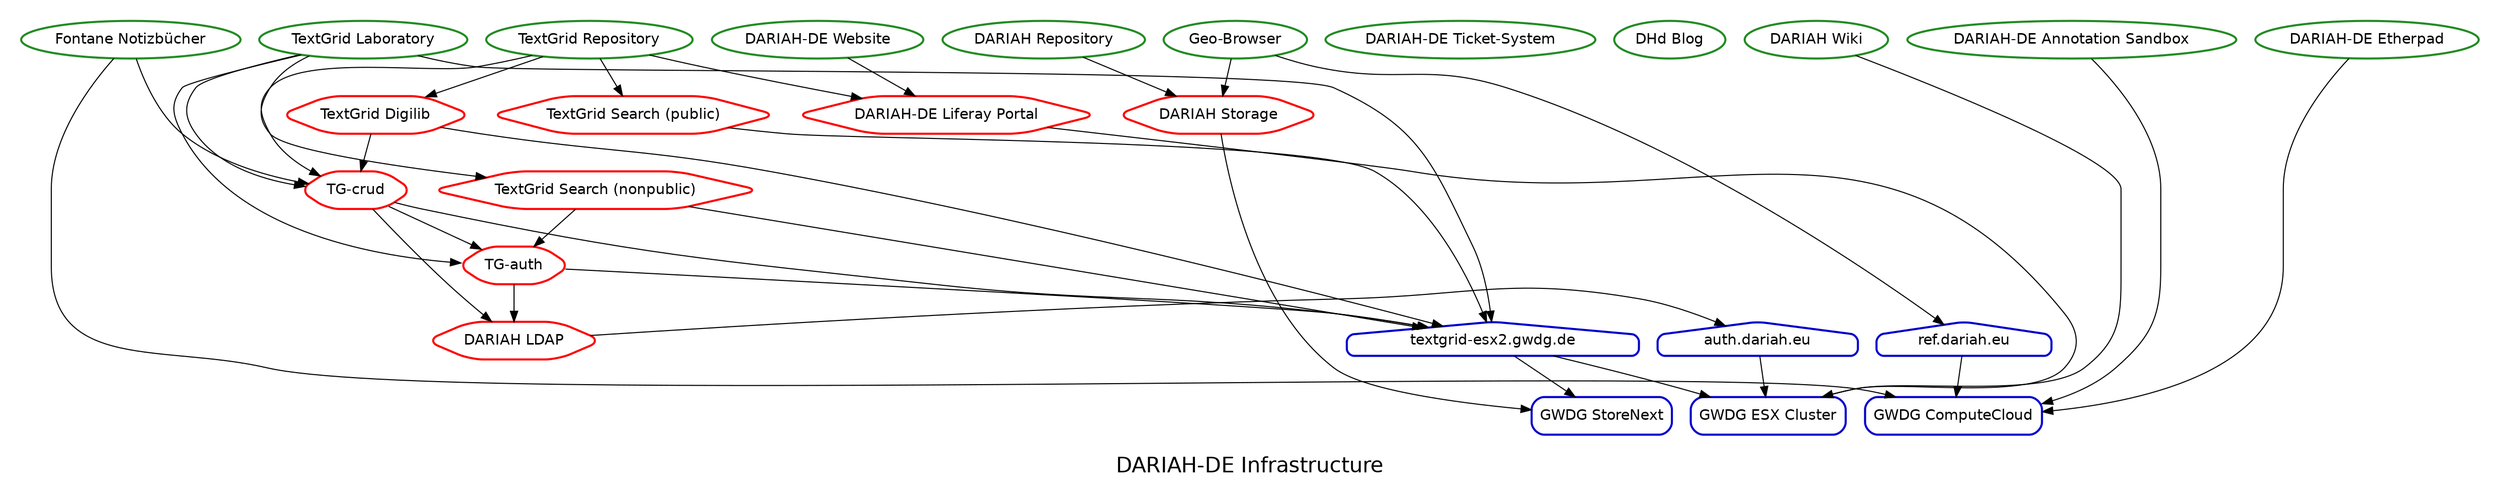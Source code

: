 digraph {
	fontname=helvetica fontsize=20 label="DARIAH-DE Infrastructure"
	subgraph cluster_services {
		node [color=forestgreen fontname=helvetica shape=oval style="rounded,bold"]
		color=white label=""
		"/services/tgrep" [label="TextGrid Repository"]
		"/services/fontane" [label="Fontane Notizbücher"]
		"/services/tglab" [label="TextGrid Laboratory"]
		"/services/dhdblog" [label="DHd Blog"]
		"/services/otrs" [label="DARIAH-DE Ticket-System"]
		"/services/confluence" [label="DARIAH Wiki"]
		"/services/annotation_sandbox" [label="DARIAH-DE Annotation Sandbox"]
		"/services/etherpad" [label="DARIAH-DE Etherpad"]
		"/services/website" [label="DARIAH-DE Website"]
		"/services/geobrowser" [label="Geo-Browser"]
		"/services/repository" [label="DARIAH Repository"]
	}
	subgraph cluster_middlewares {
		node [color=red fontname=helvetica shape=hexagon style="rounded,bold"]
		color=white label=""
		"/middlewares/dariahstorage" [label="DARIAH Storage"]
		"/middlewares/tgsearch-public" [label="TextGrid Search (public)"]
		"/middlewares/dariahldap" [label="DARIAH LDAP"]
		"/middlewares/tgauth" [label="TG-auth"]
		"/middlewares/tgdigilib" [label="TextGrid Digilib"]
		"/middlewares/liferay" [label="DARIAH-DE Liferay Portal"]
		"/middlewares/tgsearch-nonpublic" [label="TextGrid Search (nonpublic)"]
		"/middlewares/tgcrud" [label="TG-crud"]
	}
	subgraph cluster_servers {
		node [color=blue3 fontname=helvetica shape=house style="rounded,bold"]
		color=white label=""
		"/servers/ref" [label="ref.dariah.eu"]
		"/servers/auth" [label="auth.dariah.eu"]
		"/servers/textgrid-esx2" [label="textgrid-esx2.gwdg.de"]
	}
	subgraph cluster_infrastructure {
		node [color=blue3 fontname=helvetica shape=box style="rounded,bold"]
		color=white label=""
		"/infrastructure/gwdg-esx" [label="GWDG ESX Cluster"]
		"/infrastructure/gwdg-storenext" [label="GWDG StoreNext"]
		"/infrastructure/gwdg-cloud" [label="GWDG ComputeCloud"]
	}
	"/services/tgrep" -> "/middlewares/liferay"
	"/services/tgrep" -> "/middlewares/tgcrud"
	"/services/tgrep" -> "/middlewares/tgsearch-public"
	"/services/tgrep" -> "/middlewares/tgdigilib"
	"/services/fontane" -> "/middlewares/tgcrud"
	"/services/fontane" -> "/infrastructure/gwdg-cloud"
	"/services/tglab" -> "/middlewares/tgauth"
	"/services/tglab" -> "/middlewares/tgcrud"
	"/services/tglab" -> "/middlewares/tgsearch-nonpublic"
	"/services/tglab" -> "/servers/textgrid-esx2"
	"/services/confluence" -> "/infrastructure/gwdg-esx"
	"/services/annotation_sandbox" -> "/infrastructure/gwdg-cloud"
	"/services/etherpad" -> "/infrastructure/gwdg-cloud"
	"/services/website" -> "/middlewares/liferay"
	"/services/geobrowser" -> "/middlewares/dariahstorage"
	"/services/geobrowser" -> "/servers/ref"
	"/services/repository" -> "/middlewares/dariahstorage"
	"/middlewares/dariahstorage" -> "/infrastructure/gwdg-storenext"
	"/middlewares/tgsearch-public" -> "/servers/textgrid-esx2"
	"/middlewares/dariahldap" -> "/servers/auth"
	"/middlewares/tgauth" -> "/middlewares/dariahldap"
	"/middlewares/tgauth" -> "/servers/textgrid-esx2"
	"/middlewares/tgdigilib" -> "/middlewares/tgcrud"
	"/middlewares/tgdigilib" -> "/servers/textgrid-esx2"
	"/middlewares/liferay" -> "/infrastructure/gwdg-esx"
	"/middlewares/tgsearch-nonpublic" -> "/servers/textgrid-esx2"
	"/middlewares/tgsearch-nonpublic" -> "/middlewares/tgauth"
	"/middlewares/tgcrud" -> "/middlewares/tgauth"
	"/middlewares/tgcrud" -> "/middlewares/dariahldap"
	"/middlewares/tgcrud" -> "/servers/textgrid-esx2"
	"/servers/ref" -> "/infrastructure/gwdg-cloud"
	"/servers/auth" -> "/infrastructure/gwdg-esx"
	"/servers/textgrid-esx2" -> "/infrastructure/gwdg-storenext"
	"/servers/textgrid-esx2" -> "/infrastructure/gwdg-esx"
}
